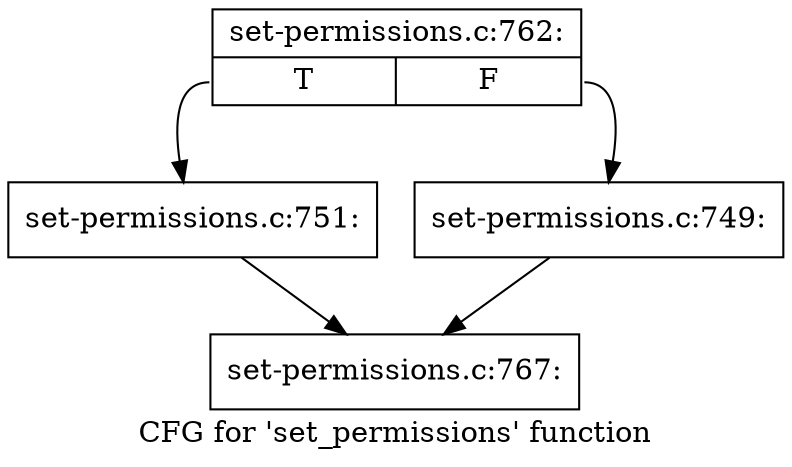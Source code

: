digraph "CFG for 'set_permissions' function" {
	label="CFG for 'set_permissions' function";

	Node0xd908a30 [shape=record,label="{set-permissions.c:762:|{<s0>T|<s1>F}}"];
	Node0xd908a30:s0 -> Node0xd972e40;
	Node0xd908a30:s1 -> Node0xd90bb40;
	Node0xd90bb40 [shape=record,label="{set-permissions.c:749:}"];
	Node0xd90bb40 -> Node0xd911b30;
	Node0xd972e40 [shape=record,label="{set-permissions.c:751:}"];
	Node0xd972e40 -> Node0xd911b30;
	Node0xd911b30 [shape=record,label="{set-permissions.c:767:}"];
}

